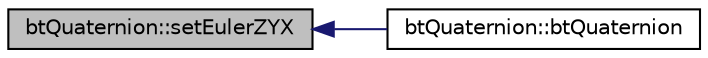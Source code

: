 digraph "btQuaternion::setEulerZYX"
{
  edge [fontname="Helvetica",fontsize="10",labelfontname="Helvetica",labelfontsize="10"];
  node [fontname="Helvetica",fontsize="10",shape=record];
  rankdir="LR";
  Node1 [label="btQuaternion::setEulerZYX",height=0.2,width=0.4,color="black", fillcolor="grey75", style="filled", fontcolor="black"];
  Node1 -> Node2 [dir="back",color="midnightblue",fontsize="10",style="solid",fontname="Helvetica"];
  Node2 [label="btQuaternion::btQuaternion",height=0.2,width=0.4,color="black", fillcolor="white", style="filled",URL="$classbt_quaternion.html#a8bd5d699377ba585749d325076616ffb",tooltip="Constructor from Euler angles. "];
}
